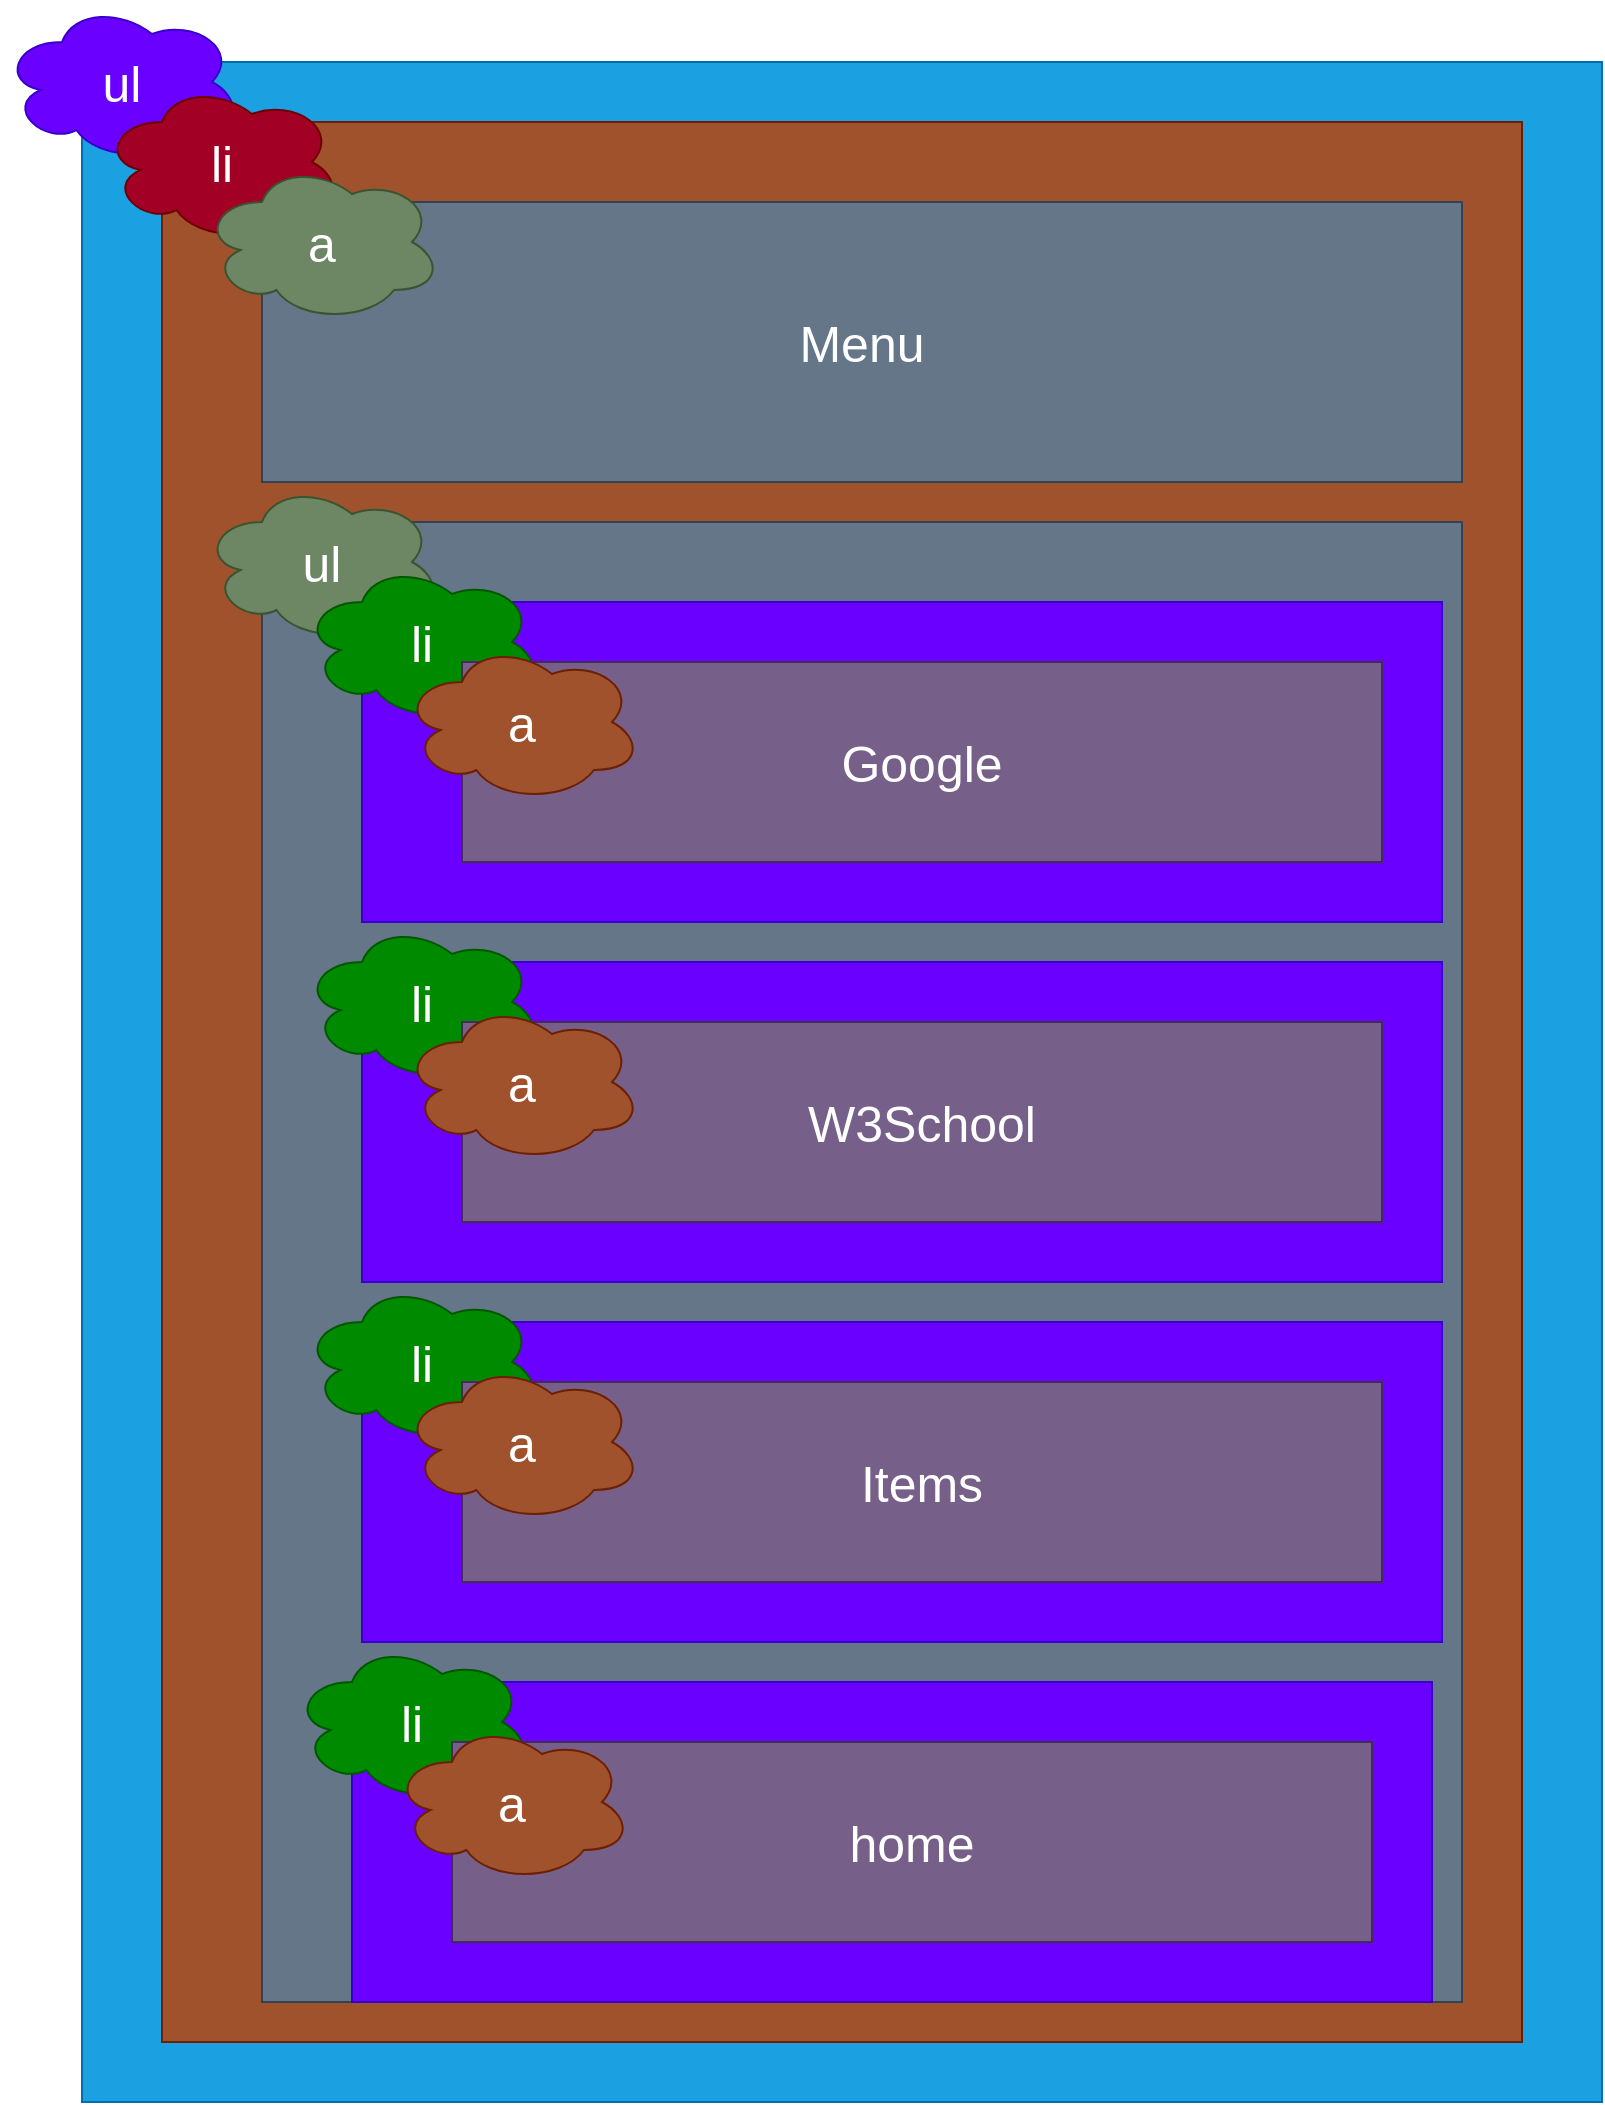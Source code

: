 <mxfile>
    <diagram id="wMjYIVERofUrX_MT8ovd" name="Page-1">
        <mxGraphModel dx="675" dy="469" grid="1" gridSize="10" guides="1" tooltips="1" connect="1" arrows="1" fold="1" page="1" pageScale="1" pageWidth="850" pageHeight="1100" math="0" shadow="0">
            <root>
                <mxCell id="0"/>
                <mxCell id="1" parent="0"/>
                <mxCell id="2" value="" style="rounded=0;whiteSpace=wrap;html=1;fillColor=#1ba1e2;fontColor=#ffffff;strokeColor=#006EAF;" vertex="1" parent="1">
                    <mxGeometry x="40" y="40" width="760" height="1020" as="geometry"/>
                </mxCell>
                <mxCell id="3" value="&lt;font style=&quot;font-size: 25px;&quot;&gt;ul&lt;/font&gt;" style="ellipse;shape=cloud;whiteSpace=wrap;html=1;fillColor=#6a00ff;fontColor=#ffffff;strokeColor=#3700CC;" vertex="1" parent="1">
                    <mxGeometry y="10" width="120" height="80" as="geometry"/>
                </mxCell>
                <mxCell id="4" value="" style="rounded=0;whiteSpace=wrap;html=1;fontSize=25;fillColor=#a0522d;fontColor=#ffffff;strokeColor=#6D1F00;" vertex="1" parent="1">
                    <mxGeometry x="80" y="70" width="680" height="960" as="geometry"/>
                </mxCell>
                <mxCell id="5" value="li" style="ellipse;shape=cloud;whiteSpace=wrap;html=1;fontSize=25;fillColor=#a20025;fontColor=#ffffff;strokeColor=#6F0000;" vertex="1" parent="1">
                    <mxGeometry x="50" y="50" width="120" height="80" as="geometry"/>
                </mxCell>
                <mxCell id="6" value="Menu" style="rounded=0;whiteSpace=wrap;html=1;fontSize=25;fillColor=#647687;fontColor=#ffffff;strokeColor=#314354;" vertex="1" parent="1">
                    <mxGeometry x="130" y="110" width="600" height="140" as="geometry"/>
                </mxCell>
                <mxCell id="7" value="a" style="ellipse;shape=cloud;whiteSpace=wrap;html=1;fontSize=25;fillColor=#6d8764;fontColor=#ffffff;strokeColor=#3A5431;" vertex="1" parent="1">
                    <mxGeometry x="100" y="90" width="120" height="80" as="geometry"/>
                </mxCell>
                <mxCell id="8" value="" style="rounded=0;whiteSpace=wrap;html=1;fontSize=25;fillColor=#647687;fontColor=#ffffff;strokeColor=#314354;" vertex="1" parent="1">
                    <mxGeometry x="130" y="270" width="600" height="740" as="geometry"/>
                </mxCell>
                <mxCell id="9" value="ul" style="ellipse;shape=cloud;whiteSpace=wrap;html=1;fontSize=25;fillColor=#6d8764;fontColor=#ffffff;strokeColor=#3A5431;" vertex="1" parent="1">
                    <mxGeometry x="100" y="250" width="120" height="80" as="geometry"/>
                </mxCell>
                <mxCell id="10" value="" style="rounded=0;whiteSpace=wrap;html=1;fontSize=25;fillColor=#6a00ff;fontColor=#ffffff;strokeColor=#3700CC;" vertex="1" parent="1">
                    <mxGeometry x="180" y="310" width="540" height="160" as="geometry"/>
                </mxCell>
                <mxCell id="11" value="li" style="ellipse;shape=cloud;whiteSpace=wrap;html=1;fontSize=25;fillColor=#008a00;fontColor=#ffffff;strokeColor=#005700;" vertex="1" parent="1">
                    <mxGeometry x="150" y="290" width="120" height="80" as="geometry"/>
                </mxCell>
                <mxCell id="12" value="Google" style="rounded=0;whiteSpace=wrap;html=1;fontSize=25;fillColor=#76608a;fontColor=#ffffff;strokeColor=#432D57;" vertex="1" parent="1">
                    <mxGeometry x="230" y="340" width="460" height="100" as="geometry"/>
                </mxCell>
                <mxCell id="13" value="a" style="ellipse;shape=cloud;whiteSpace=wrap;html=1;fontSize=25;fillColor=#a0522d;fontColor=#ffffff;strokeColor=#6D1F00;" vertex="1" parent="1">
                    <mxGeometry x="200" y="330" width="120" height="80" as="geometry"/>
                </mxCell>
                <mxCell id="14" value="" style="rounded=0;whiteSpace=wrap;html=1;fontSize=25;fillColor=#6a00ff;fontColor=#ffffff;strokeColor=#3700CC;" vertex="1" parent="1">
                    <mxGeometry x="180" y="490" width="540" height="160" as="geometry"/>
                </mxCell>
                <mxCell id="15" value="li" style="ellipse;shape=cloud;whiteSpace=wrap;html=1;fontSize=25;fillColor=#008a00;fontColor=#ffffff;strokeColor=#005700;" vertex="1" parent="1">
                    <mxGeometry x="150" y="470" width="120" height="80" as="geometry"/>
                </mxCell>
                <mxCell id="16" value="W3School" style="rounded=0;whiteSpace=wrap;html=1;fontSize=25;fillColor=#76608a;fontColor=#ffffff;strokeColor=#432D57;" vertex="1" parent="1">
                    <mxGeometry x="230" y="520" width="460" height="100" as="geometry"/>
                </mxCell>
                <mxCell id="17" value="a" style="ellipse;shape=cloud;whiteSpace=wrap;html=1;fontSize=25;fillColor=#a0522d;fontColor=#ffffff;strokeColor=#6D1F00;" vertex="1" parent="1">
                    <mxGeometry x="200" y="510" width="120" height="80" as="geometry"/>
                </mxCell>
                <mxCell id="18" value="" style="rounded=0;whiteSpace=wrap;html=1;fontSize=25;fillColor=#6a00ff;fontColor=#ffffff;strokeColor=#3700CC;" vertex="1" parent="1">
                    <mxGeometry x="180" y="670" width="540" height="160" as="geometry"/>
                </mxCell>
                <mxCell id="19" value="li" style="ellipse;shape=cloud;whiteSpace=wrap;html=1;fontSize=25;fillColor=#008a00;fontColor=#ffffff;strokeColor=#005700;" vertex="1" parent="1">
                    <mxGeometry x="150" y="650" width="120" height="80" as="geometry"/>
                </mxCell>
                <mxCell id="20" value="Items" style="rounded=0;whiteSpace=wrap;html=1;fontSize=25;fillColor=#76608a;fontColor=#ffffff;strokeColor=#432D57;" vertex="1" parent="1">
                    <mxGeometry x="230" y="700" width="460" height="100" as="geometry"/>
                </mxCell>
                <mxCell id="21" value="a" style="ellipse;shape=cloud;whiteSpace=wrap;html=1;fontSize=25;fillColor=#a0522d;fontColor=#ffffff;strokeColor=#6D1F00;" vertex="1" parent="1">
                    <mxGeometry x="200" y="690" width="120" height="80" as="geometry"/>
                </mxCell>
                <mxCell id="23" value="" style="rounded=0;whiteSpace=wrap;html=1;fontSize=25;fillColor=#6a00ff;fontColor=#ffffff;strokeColor=#3700CC;" vertex="1" parent="1">
                    <mxGeometry x="175" y="850" width="540" height="160" as="geometry"/>
                </mxCell>
                <mxCell id="24" value="li" style="ellipse;shape=cloud;whiteSpace=wrap;html=1;fontSize=25;fillColor=#008a00;fontColor=#ffffff;strokeColor=#005700;" vertex="1" parent="1">
                    <mxGeometry x="145" y="830" width="120" height="80" as="geometry"/>
                </mxCell>
                <mxCell id="25" value="home" style="rounded=0;whiteSpace=wrap;html=1;fontSize=25;fillColor=#76608a;fontColor=#ffffff;strokeColor=#432D57;" vertex="1" parent="1">
                    <mxGeometry x="225" y="880" width="460" height="100" as="geometry"/>
                </mxCell>
                <mxCell id="26" value="a" style="ellipse;shape=cloud;whiteSpace=wrap;html=1;fontSize=25;fillColor=#a0522d;fontColor=#ffffff;strokeColor=#6D1F00;" vertex="1" parent="1">
                    <mxGeometry x="195" y="870" width="120" height="80" as="geometry"/>
                </mxCell>
            </root>
        </mxGraphModel>
    </diagram>
</mxfile>